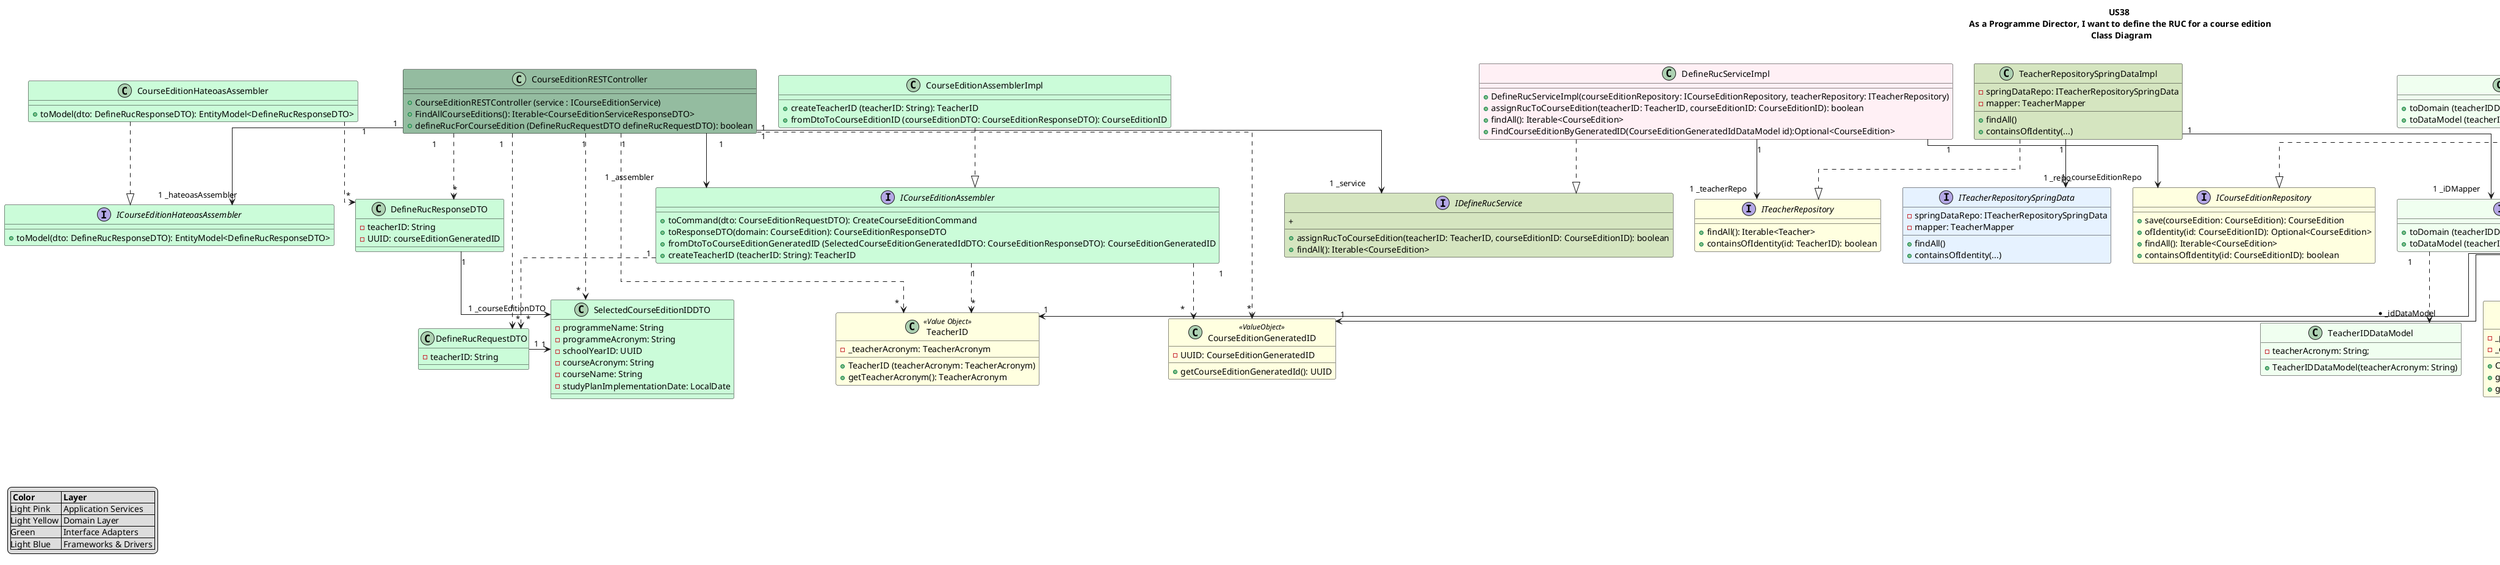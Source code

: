@startuml
title  US38 \n As a Programme Director, I want to define the RUC for a course edition \n Class Diagram

skinparam linetype ortho

' ======= REST CONTROLLER =======
class CourseEditionRESTController #94bca0 {
   +  CourseEditionRESTController (service : ICourseEditionService)
   +  FindAllCourseEditions(): Iterable<CourseEditionServiceResponseDTO>
   +  defineRucForCourseEdition (DefineRucRequestDTO defineRucRequestDTO): boolean
}

' ======= APPLICATION SERVICES =======
class DefineRucServiceImpl #fff0f5 {
  + DefineRucServiceImpl(courseEditionRepository: ICourseEditionRepository, teacherRepository: ITeacherRepository)
  + assignRucToCourseEdition(teacherID: TeacherID, courseEditionID: CourseEditionID): boolean
  + findAll(): Iterable<CourseEdition>
  +FindCourseEditionByGeneratedID(CourseEditionGeneratedIdDataModel id):Optional<CourseEdition>
}

' ======= Domain Layer =======
interface ICourseEditionRepository #ffffe0 {
  + save(courseEdition: CourseEdition): CourseEdition
  + ofIdentity(id: CourseEditionID): Optional<CourseEdition>
  + findAll(): Iterable<CourseEdition>
  + containsOfIdentity(id: CourseEditionID): boolean
}

interface ITeacherRepository #ffffe0 {
  + findAll(): Iterable<Teacher>
  + containsOfIdentity(id: TeacherID): boolean
}

package "CourseEdition Aggregate" {
class CourseEdition <<root>> #ffffe0 {
  + setRuc(teacherID: TeacherID): boolean
  + getRuc(): TeacherID
}
}

class TeacherID <<Value Object>> #ffffe0 {
    - _teacherAcronym: TeacherAcronym
    + TeacherID (teacherAcronym: TeacherAcronym)
    + getTeacherAcronym(): TeacherAcronym
}

class CourseEditionID <<ValueObject>> #ffffe0 {
    - _programmeEditionID: ProgrammeEditionID
    - _courseInStudyPlanID: CourseInStudyPlanID
    + CourseEditionID (programmeEditionID: ProgrammeEditionID, courseInStudyPlanID: CourseInStudyPlanID)
    + getProgrammeEditionID(): programmeEditionID
    + getCourseInStudyPlanID(): CourseInStudyPlanID
}
class CourseEditionGeneratedID <<ValueObject>> #ffffe0 {
    - UUID: CourseEditionGeneratedID
    + getCourseEditionGeneratedId(): UUID
}

' ======= Infrastructure Layer =======


interface ICourseEditionRepositorySpringData #e6f2ff {
+ CourseEditionRepositorySpringDataImpl(courseEditionReposSD: ICourseEditionRepositorySpringData\n courseEditionMapper: ICourseEditionMapper, courseEditionIDMapper: ICourseEditionGeneratedIDMapper)
  + save (entity: CourseEdition):  CourseEdition
  +findCourseEditionByGeneratedId(courseEditionGeneratedIDDataModel:generatedID):CourseEditionGeneratedID
}
interface ITeacherRepositorySpringData #e6f2ff {
 - springDataRepo: ITeacherRepositorySpringData
  - mapper: TeacherMapper
  + findAll()
  + containsOfIdentity(...)
}


' ======= Interface Adapters =======

interface IDefineRucService #D5E5C0 {
  + assignRucToCourseEdition(teacherID: TeacherID, courseEditionID: CourseEditionID): boolean
  + findAll(): Iterable<CourseEdition>
  +
}

class CourseEditionRepositorySpringDataImpl #D5E5C0 {
  + CourseEditionRepositorySpringDataImpl(courseEditionReposSD: ICourseEditionRepositorySpringData\n courseEditionMapper: ICourseEditionMapper, courseEditionIDMapper: ICourseEditionGeneratedIDMapper)
  + save (entity: CourseEdition):  CourseEdition
  + ofIdentity(id: CourseEditionID): Optional<CourseEdition>
  + findAll(): Iterable<CourseEdition>
  + containsOfIdentity(id: CourseEditionID): boolean
}

class TeacherRepositorySpringDataImpl #D5E5C0 {
  - springDataRepo: ITeacherRepositorySpringData
  - mapper: TeacherMapper
  + findAll()
  + containsOfIdentity(...)
}

package "Course Edition Data Model aggregate" {
class CourseEditionDataModel #f0fff0 {
    + CourseEditionDataModel(courseEditionIDDataModel: CourseEditionIDDataModel)
    + CourseEditionDataModel(courseEditionIDDataModel: CourseEditionIDDataModel, teacherIDDataModel: TeacherIDDataModel)
}
}

class CourseEditionIDDataModel #f0fff0 {
    + CourseEditionGeneratedIDDataModel(courseEditionGeneratedId:UUID)
}

class TeacherIDDataModel #f0fff0 {
      - teacherAcronym: String;
      + TeacherIDDataModel(teacherAcronym: String)
}


class CourseEditionMapper #f0fff0 {
    + CourseEditionMapperImpl (...)
    + toDomain (courseEditionDataModel: CourseEditionDataModel): CourseEdition
    + toDataModel(courseEdition: CourseEdition): CourseEditionDataModel
}

class CourseEditionIDMapper #f0fff0 {
    + CourseEditionIDMapperImpl(...)
    + toDomain(courseEditionIDDataModel: CourseEditionIDDataModel): CourseEditionID
    + toDataModel(courseEditionID: CourseEditionID): CourseEditionIDDataModel
}

class TeacherIDMapper #f0fff0 {
    + toDomain (teacherIDDataModel: TeacherIDDataModel): TeacherID
    + toDataModel (teacherID: TeacherID): TeacherIDDataModel
}

interface ICourseEditionAssembler #cbfcd9 {
    + toCommand(dto: CourseEditionRequestDTO): CreateCourseEditionCommand
    + toResponseDTO(domain: CourseEdition): CourseEditionResponseDTO
    + fromDtoToCourseEditionGeneratedID (SelectedCourseEditionGeneratedIdDTO: CourseEditionResponseDTO): CourseEditionGeneratedID
    + createTeacherID (teacherID: String): TeacherID
}

interface ICourseEditionGeneratedIDMapper #f0fff0 {
   + toDomain (courseEditionGeneratedIDDataModel: CourseEditionGeneratedIDDataModel): CourseEditionGeneratedID
   + toDataModel (courseEditionGeneratedID: CourseEditionGeneratedID): CourseEditionGeneratedIDDataModel
}

interface ITeacherIDMapper #f0fff0 {
    + toDomain (teacherIDDataModel: TeacherIDDataModel): TeacherID
    + toDataModel (teacherID: TeacherID): TeacherIDDataModel
}

interface ICourseEditionMapper #f0fff0 {
    + toDomain (CourseEditionDataModel courseEditionDataModel): CourseEdition
    + toDataModel (courseEdition: CourseEdition): CourseEditionDataModel
}

class CourseEditionAssemblerImpl #cbfcd9 {
    + createTeacherID (teacherID: String): TeacherID
    + fromDtoToCourseEditionID (courseEditionDTO: CourseEditionResponseDTO): CourseEditionID
}

class DefineRucRequestDTO #cbfcd9 {
    - teacherID: String
}

class DefineRucResponseDTO  #cbfcd9 {
    - teacherID: String
    - UUID: courseEditionGeneratedID
}


class SelectedCourseEditionIDDTO #cbfcd9 {
   - programmeName: String
   - programmeAcronym: String
   - schoolYearID: UUID
   - courseAcronym: String
   - courseName: String
   - studyPlanImplementationDate: LocalDate
}

class CourseEditionHateoasAssembler #cbfcd9 {
   + toModel(dto: DefineRucResponseDTO): EntityModel<DefineRucResponseDTO>
}

interface ICourseEditionHateoasAssembler #cbfcd9 {
   + toModel(dto: DefineRucResponseDTO): EntityModel<DefineRucResponseDTO>
}

' ======= Associations =======
CourseEditionRESTController "1" --> "1 _service" IDefineRucService
CourseEditionRESTController "1" --> "1 _assembler          "ICourseEditionAssembler
CourseEditionRESTController "1" ..> "*" CourseEditionGeneratedID
CourseEditionRESTController "1" ..> "*" TeacherID
CourseEditionRESTController "1" ..> "*" DefineRucRequestDTO
CourseEditionRESTController "1" ..> "*" SelectedCourseEditionIDDTO
CourseEditionRESTController "1" ..> "*" DefineRucResponseDTO
CourseEditionRESTController "1" --> "1 _hateoasAssembler" ICourseEditionHateoasAssembler

DefineRucRequestDTO "1" -> "1" SelectedCourseEditionIDDTO
DefineRucResponseDTO "1" -> "1 _courseEditionDTO" SelectedCourseEditionIDDTO
CourseEditionAssemblerImpl ..|> ICourseEditionAssembler
ICourseEditionAssembler "1" ..> "*" CourseEditionGeneratedID
ICourseEditionAssembler "1" ..> "*" TeacherID
ICourseEditionAssembler "1" ..> "*" DefineRucRequestDTO
CourseEditionHateoasAssembler ..|> ICourseEditionHateoasAssembler
CourseEditionHateoasAssembler "1" ..> "*" DefineRucResponseDTO
DefineRucServiceImpl  ..|>  IDefineRucService
DefineRucServiceImpl "1" --> "1 _teacherRepo" ITeacherRepository
DefineRucServiceImpl "1" --> "1 _courseEditionRepo" ICourseEditionRepository

CourseEditionRepositorySpringDataImpl ..|> ICourseEditionRepository
CourseEditionRepositorySpringDataImpl "1" ..> "*" CourseEdition
CourseEditionRepositorySpringDataImpl "1" --> "1 _iDMapper" ICourseEditionGeneratedIDMapper
CourseEditionRepositorySpringDataImpl "1" --> "1 _repo" ICourseEditionRepositorySpringData
CourseEditionRepositorySpringDataImpl "1" --> "1 _mapper" ICourseEditionMapper

TeacherRepositorySpringDataImpl ..|> ITeacherRepository
TeacherRepositorySpringDataImpl "1" --> "1 _iDMapper" ITeacherIDMapper
TeacherRepositorySpringDataImpl "1" --> "1 _repo" ITeacherRepositorySpringData

ICourseEditionRepositorySpringData "1" ..> "*" CourseEditionDataModel
CourseEditionMapper ..|> ICourseEditionMapper
CourseEditionIDMapper ..|> ICourseEditionGeneratedIDMapper
TeacherIDMapper ..|> ITeacherIDMapper

ICourseEditionGeneratedIDMapper "1" ..> "* _idDataModel" CourseEditionIDDataModel
ITeacherIDMapper "1" ..> "* _idDataModel" TeacherIDDataModel

CourseEditionDataModel "1" --> "1" CourseEditionIDDataModel
CourseEdition "1" --> "1" TeacherID
CourseEdition "1" --> "1" CourseEditionID
CourseEdition "1" --> "1" CourseEditionGeneratedID

' ======= LEGEND =======
legend left
|= Color |= Layer |
|Light Pink | Application Services |
|Light Yellow | Domain Layer |
|Green | Interface Adapters |
|Light Blue | Frameworks & Drivers |
end legend

@enduml

